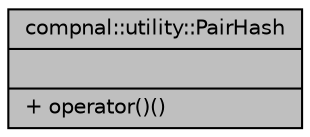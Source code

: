 digraph "compnal::utility::PairHash"
{
 // INTERACTIVE_SVG=YES
 // LATEX_PDF_SIZE
  edge [fontname="Helvetica",fontsize="10",labelfontname="Helvetica",labelfontsize="10"];
  node [fontname="Helvetica",fontsize="10",shape=record];
  Node1 [label="{compnal::utility::PairHash\n||+ operator()()\l}",height=0.2,width=0.4,color="black", fillcolor="grey75", style="filled", fontcolor="black",tooltip="Hash struct of std::pair."];
}
